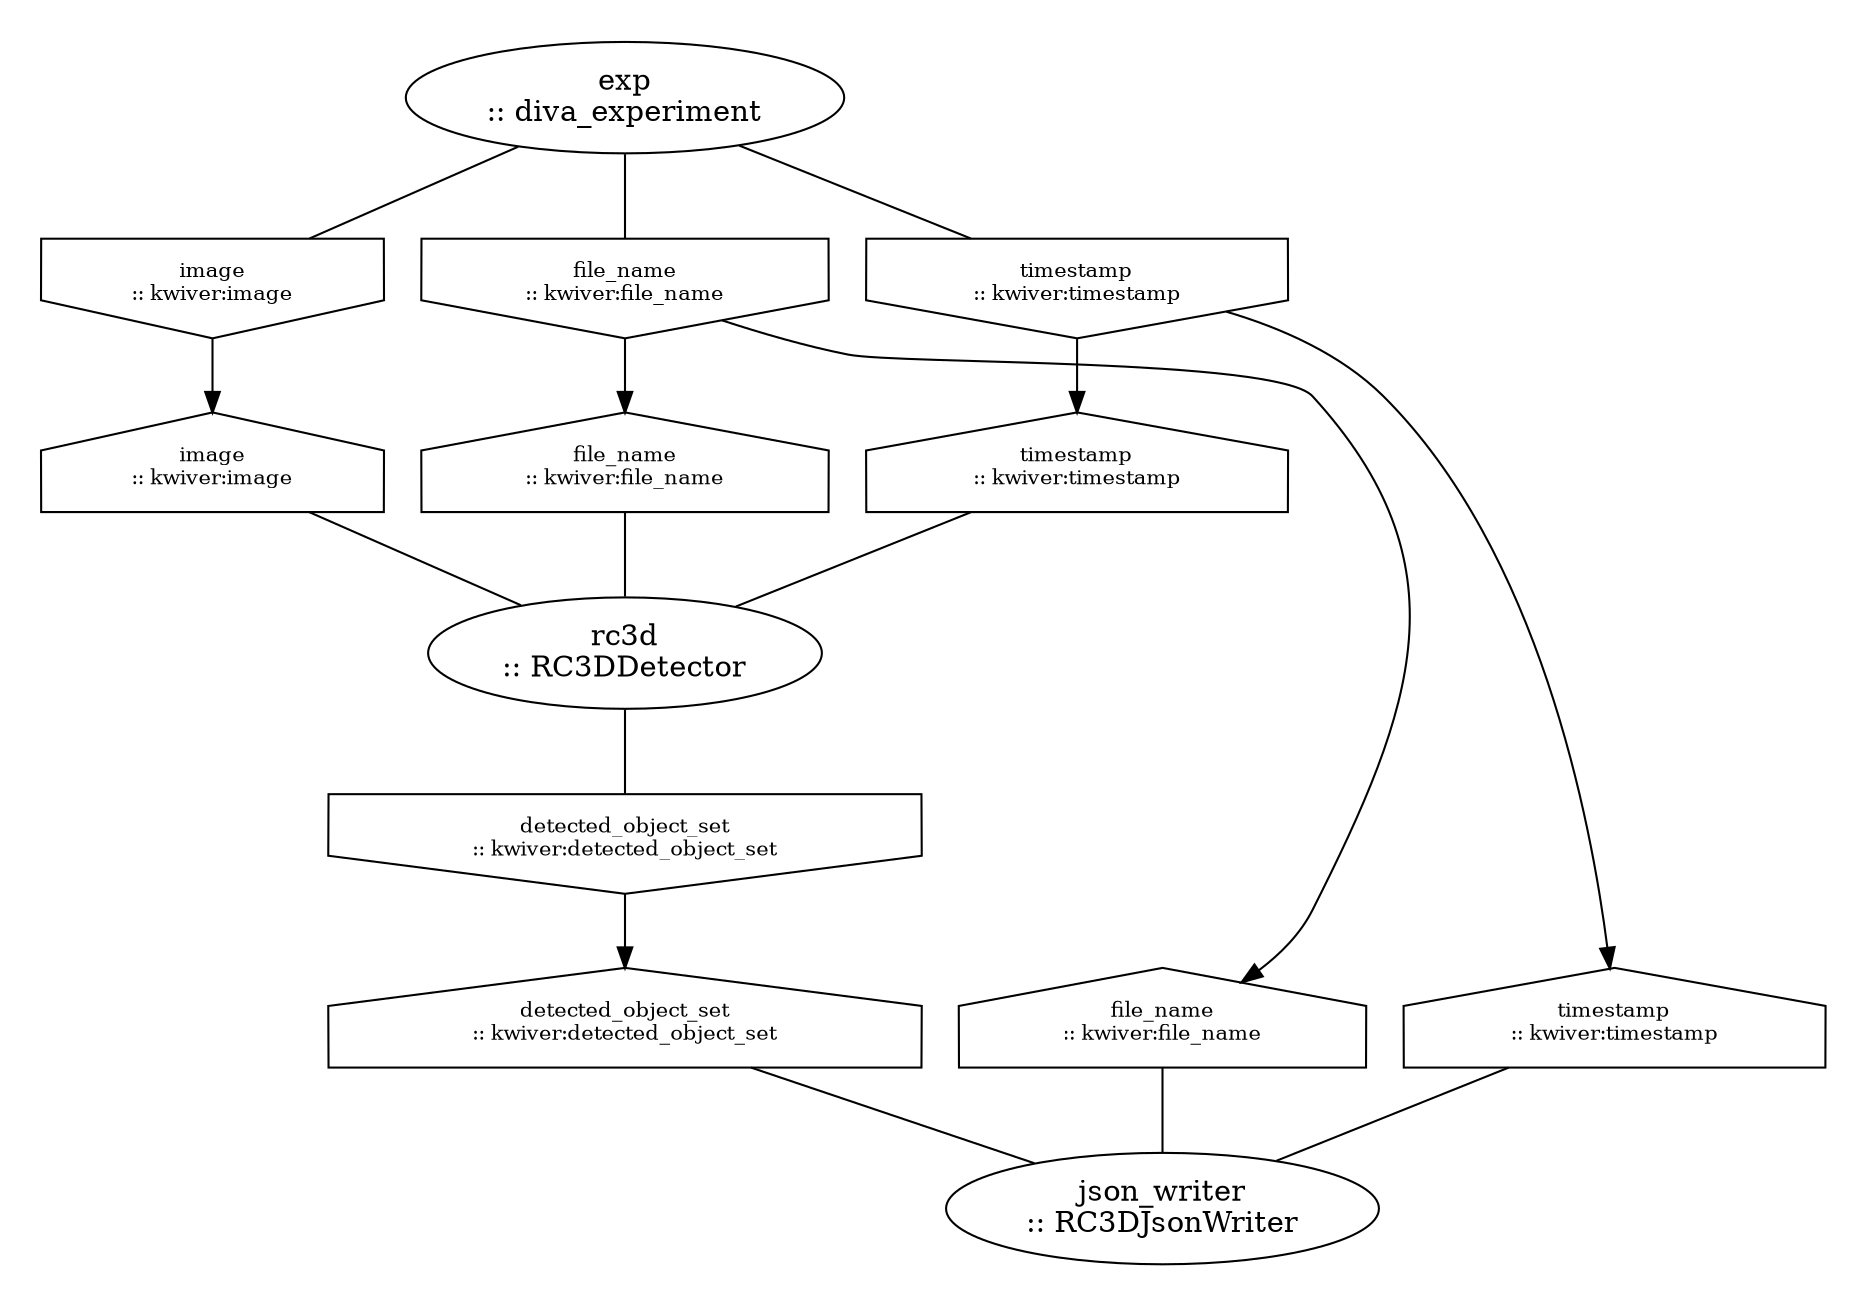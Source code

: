 strict digraph "unnamed" {
clusterrank=local;

subgraph "cluster_exp" {
color=white;style=filled;fillcolor=white;

"exp_main" [label="exp\n:: diva_experiment",shape=ellipse,rank=same];


"exp_output_file_name" [label="file_name\n:: kwiver:file_name",shape=invhouse,rank=same,fontsize=10];
"exp_main" -> "exp_output_file_name" [arrowhead=none,color=black];
"exp_output_image" [label="image\n:: kwiver:image",shape=invhouse,rank=same,fontsize=10];
"exp_main" -> "exp_output_image" [arrowhead=none,color=black];
"exp_output_timestamp" [label="timestamp\n:: kwiver:timestamp",shape=invhouse,rank=same,fontsize=10];
"exp_main" -> "exp_output_timestamp" [arrowhead=none,color=black];

}

subgraph "cluster_json_writer" {
color=white;style=filled;fillcolor=white;

"json_writer_main" [label="json_writer\n:: RC3DJsonWriter",shape=ellipse,rank=same];

"json_writer_input_detected_object_set" [label="detected_object_set\n:: kwiver:detected_object_set",shape=house,rank=same,fontsize=10];
"json_writer_input_detected_object_set" -> "json_writer_main" [arrowhead=none,color=black];
"json_writer_input_file_name" [label="file_name\n:: kwiver:file_name",shape=house,rank=same,fontsize=10];
"json_writer_input_file_name" -> "json_writer_main" [arrowhead=none,color=black];
"json_writer_input_timestamp" [label="timestamp\n:: kwiver:timestamp",shape=house,rank=same,fontsize=10];
"json_writer_input_timestamp" -> "json_writer_main" [arrowhead=none,color=black];


}

subgraph "cluster_rc3d" {
color=white;style=filled;fillcolor=white;

"rc3d_main" [label="rc3d\n:: RC3DDetector",shape=ellipse,rank=same];

"rc3d_input_file_name" [label="file_name\n:: kwiver:file_name",shape=house,rank=same,fontsize=10];
"rc3d_input_file_name" -> "rc3d_main" [arrowhead=none,color=black];
"rc3d_input_image" [label="image\n:: kwiver:image",shape=house,rank=same,fontsize=10];
"rc3d_input_image" -> "rc3d_main" [arrowhead=none,color=black];
"rc3d_input_timestamp" [label="timestamp\n:: kwiver:timestamp",shape=house,rank=same,fontsize=10];
"rc3d_input_timestamp" -> "rc3d_main" [arrowhead=none,color=black];

"rc3d_output_detected_object_set" [label="detected_object_set\n:: kwiver:detected_object_set",shape=invhouse,rank=same,fontsize=10];
"rc3d_main" -> "rc3d_output_detected_object_set" [arrowhead=none,color=black];

}

"exp_output_file_name" -> "rc3d_input_file_name" [minlen=1,color=black,weight=1];
"exp_output_file_name" -> "json_writer_input_file_name" [minlen=1,color=black,weight=1];
"exp_output_image" -> "rc3d_input_image" [minlen=1,color=black,weight=1];
"exp_output_timestamp" -> "rc3d_input_timestamp" [minlen=1,color=black,weight=1];
"exp_output_timestamp" -> "json_writer_input_timestamp" [minlen=1,color=black,weight=1];
"rc3d_output_detected_object_set" -> "json_writer_input_detected_object_set" [minlen=1,color=black,weight=1];

}
